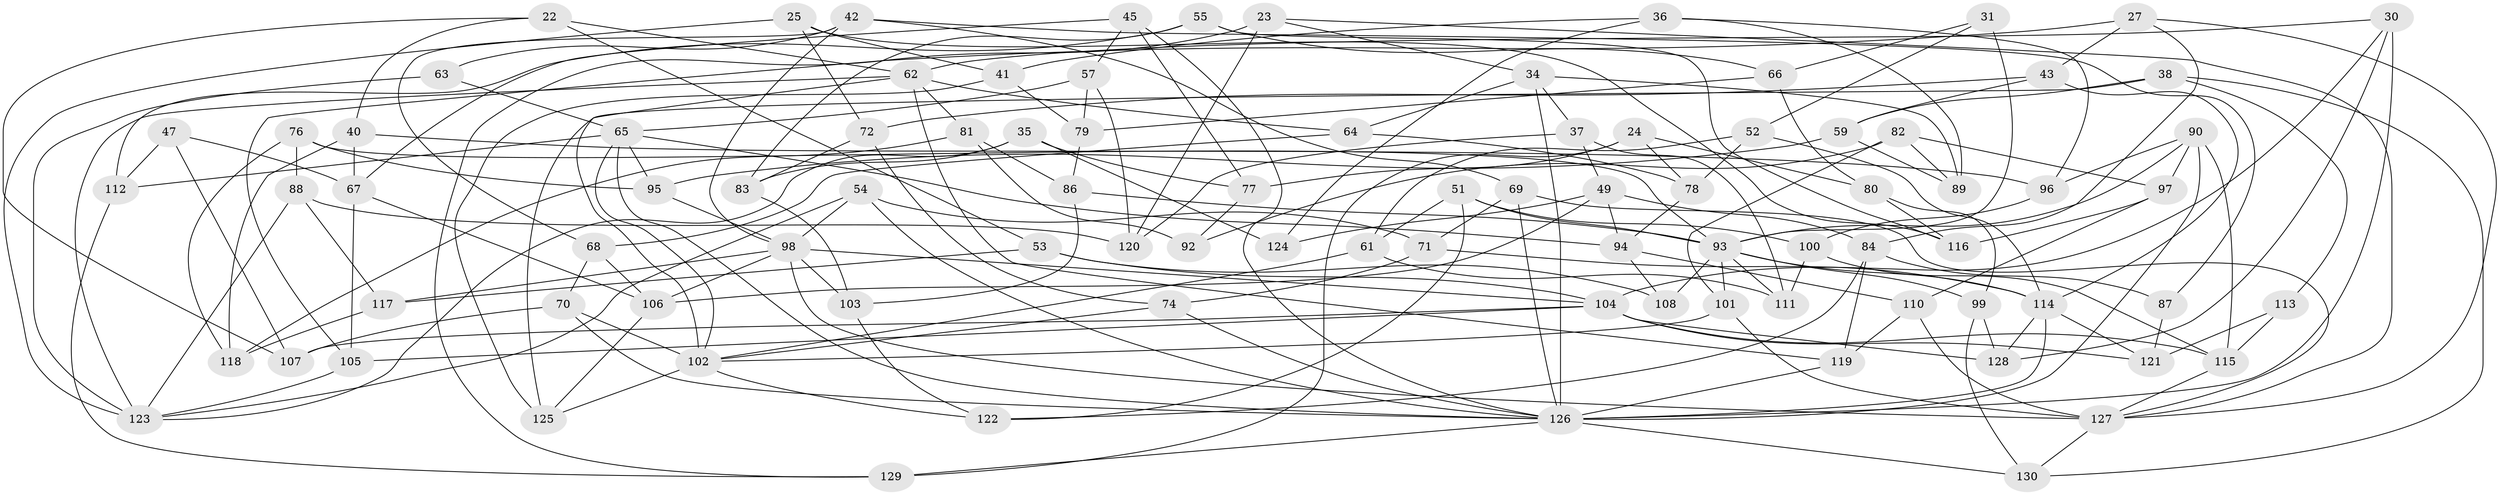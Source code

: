 // original degree distribution, {4: 1.0}
// Generated by graph-tools (version 1.1) at 2025/02/03/04/25 22:02:48]
// undirected, 91 vertices, 204 edges
graph export_dot {
graph [start="1"]
  node [color=gray90,style=filled];
  22;
  23;
  24;
  25;
  27;
  30;
  31;
  34 [super="+32"];
  35 [super="+29"];
  36;
  37;
  38;
  40;
  41;
  42 [super="+13"];
  43;
  45;
  47;
  49 [super="+16"];
  51;
  52;
  53;
  54;
  55;
  57;
  59;
  61;
  62 [super="+11+28"];
  63;
  64;
  65 [super="+8"];
  66;
  67 [super="+26"];
  68;
  69;
  70;
  71;
  72;
  74;
  76;
  77 [super="+56"];
  78;
  79;
  80;
  81;
  82;
  83;
  84 [super="+15"];
  86;
  87;
  88;
  89;
  90 [super="+50+60"];
  92;
  93 [super="+7+19+39"];
  94 [super="+44"];
  95;
  96;
  97;
  98 [super="+33"];
  99;
  100;
  101;
  102 [super="+58"];
  103;
  104 [super="+21+46"];
  105;
  106 [super="+85"];
  107;
  108;
  110;
  111;
  112;
  113;
  114 [super="+18"];
  115 [super="+109"];
  116;
  117;
  118;
  119;
  120;
  121;
  122;
  123 [super="+20+75"];
  124;
  125;
  126 [super="+73+48"];
  127 [super="+6+91"];
  128;
  129;
  130;
  22 -- 40;
  22 -- 62;
  22 -- 53;
  22 -- 107;
  23 -- 120;
  23 -- 129;
  23 -- 127;
  23 -- 34;
  24 -- 80;
  24 -- 129;
  24 -- 77;
  24 -- 78;
  25 -- 72;
  25 -- 41;
  25 -- 116;
  25 -- 123;
  27 -- 84;
  27 -- 43;
  27 -- 127;
  27 -- 105;
  30 -- 128;
  30 -- 62;
  30 -- 126;
  30 -- 104;
  31 -- 66;
  31 -- 52;
  31 -- 93 [weight=2];
  34 -- 37;
  34 -- 64;
  34 -- 126 [weight=2];
  34 -- 89;
  35 -- 124 [weight=2];
  35 -- 83;
  35 -- 77 [weight=2];
  35 -- 123;
  36 -- 89;
  36 -- 124;
  36 -- 41;
  36 -- 96;
  37 -- 111;
  37 -- 120;
  37 -- 49;
  38 -- 59;
  38 -- 125;
  38 -- 113;
  38 -- 130;
  40 -- 67;
  40 -- 96;
  40 -- 118;
  41 -- 79;
  41 -- 125;
  42 -- 87;
  42 -- 63 [weight=2];
  42 -- 68;
  42 -- 69;
  42 -- 98;
  43 -- 114;
  43 -- 59;
  43 -- 72;
  45 -- 57;
  45 -- 126;
  45 -- 67;
  45 -- 77;
  47 -- 67 [weight=2];
  47 -- 107;
  47 -- 112;
  49 -- 124;
  49 -- 106 [weight=2];
  49 -- 84;
  49 -- 94;
  51 -- 100;
  51 -- 122;
  51 -- 61;
  51 -- 93;
  52 -- 78;
  52 -- 61;
  52 -- 114;
  53 -- 108;
  53 -- 117;
  53 -- 104;
  54 -- 71;
  54 -- 98;
  54 -- 126;
  54 -- 123;
  55 -- 66;
  55 -- 112;
  55 -- 83;
  55 -- 116;
  57 -- 79;
  57 -- 65;
  57 -- 120;
  59 -- 89;
  59 -- 95;
  61 -- 111;
  61 -- 102;
  62 -- 64;
  62 -- 123 [weight=2];
  62 -- 119;
  62 -- 81;
  62 -- 102;
  63 -- 123;
  63 -- 65;
  64 -- 68;
  64 -- 78;
  65 -- 112;
  65 -- 102;
  65 -- 94 [weight=2];
  65 -- 95;
  65 -- 126;
  66 -- 80;
  66 -- 79;
  67 -- 105;
  67 -- 106;
  68 -- 106;
  68 -- 70;
  69 -- 71;
  69 -- 127;
  69 -- 126;
  70 -- 102;
  70 -- 107;
  70 -- 126;
  71 -- 74;
  71 -- 114;
  72 -- 83;
  72 -- 74;
  74 -- 102;
  74 -- 126;
  76 -- 88;
  76 -- 95;
  76 -- 118;
  76 -- 93;
  77 -- 92 [weight=2];
  78 -- 94;
  79 -- 86;
  80 -- 99;
  80 -- 116;
  81 -- 86;
  81 -- 118;
  81 -- 92;
  82 -- 92;
  82 -- 101;
  82 -- 89;
  82 -- 97;
  83 -- 103;
  84 -- 119;
  84 -- 87 [weight=2];
  84 -- 122;
  86 -- 103;
  86 -- 93;
  87 -- 121;
  88 -- 117;
  88 -- 120;
  88 -- 123;
  90 -- 96;
  90 -- 126 [weight=2];
  90 -- 93 [weight=3];
  90 -- 97;
  90 -- 115;
  93 -- 108 [weight=2];
  93 -- 99;
  93 -- 101;
  93 -- 111;
  93 -- 114;
  94 -- 108;
  94 -- 110;
  95 -- 98;
  96 -- 100;
  97 -- 110;
  97 -- 116;
  98 -- 103;
  98 -- 117;
  98 -- 127;
  98 -- 106;
  98 -- 104;
  99 -- 130;
  99 -- 128;
  100 -- 111;
  100 -- 115;
  101 -- 102;
  101 -- 127;
  102 -- 125;
  102 -- 122;
  103 -- 122;
  104 -- 128;
  104 -- 121;
  104 -- 105;
  104 -- 115;
  104 -- 107;
  105 -- 123;
  106 -- 125;
  110 -- 119;
  110 -- 127;
  112 -- 129;
  113 -- 121;
  113 -- 115 [weight=2];
  114 -- 128;
  114 -- 121;
  114 -- 126 [weight=2];
  115 -- 127;
  117 -- 118;
  119 -- 126;
  126 -- 129;
  126 -- 130;
  127 -- 130;
}
